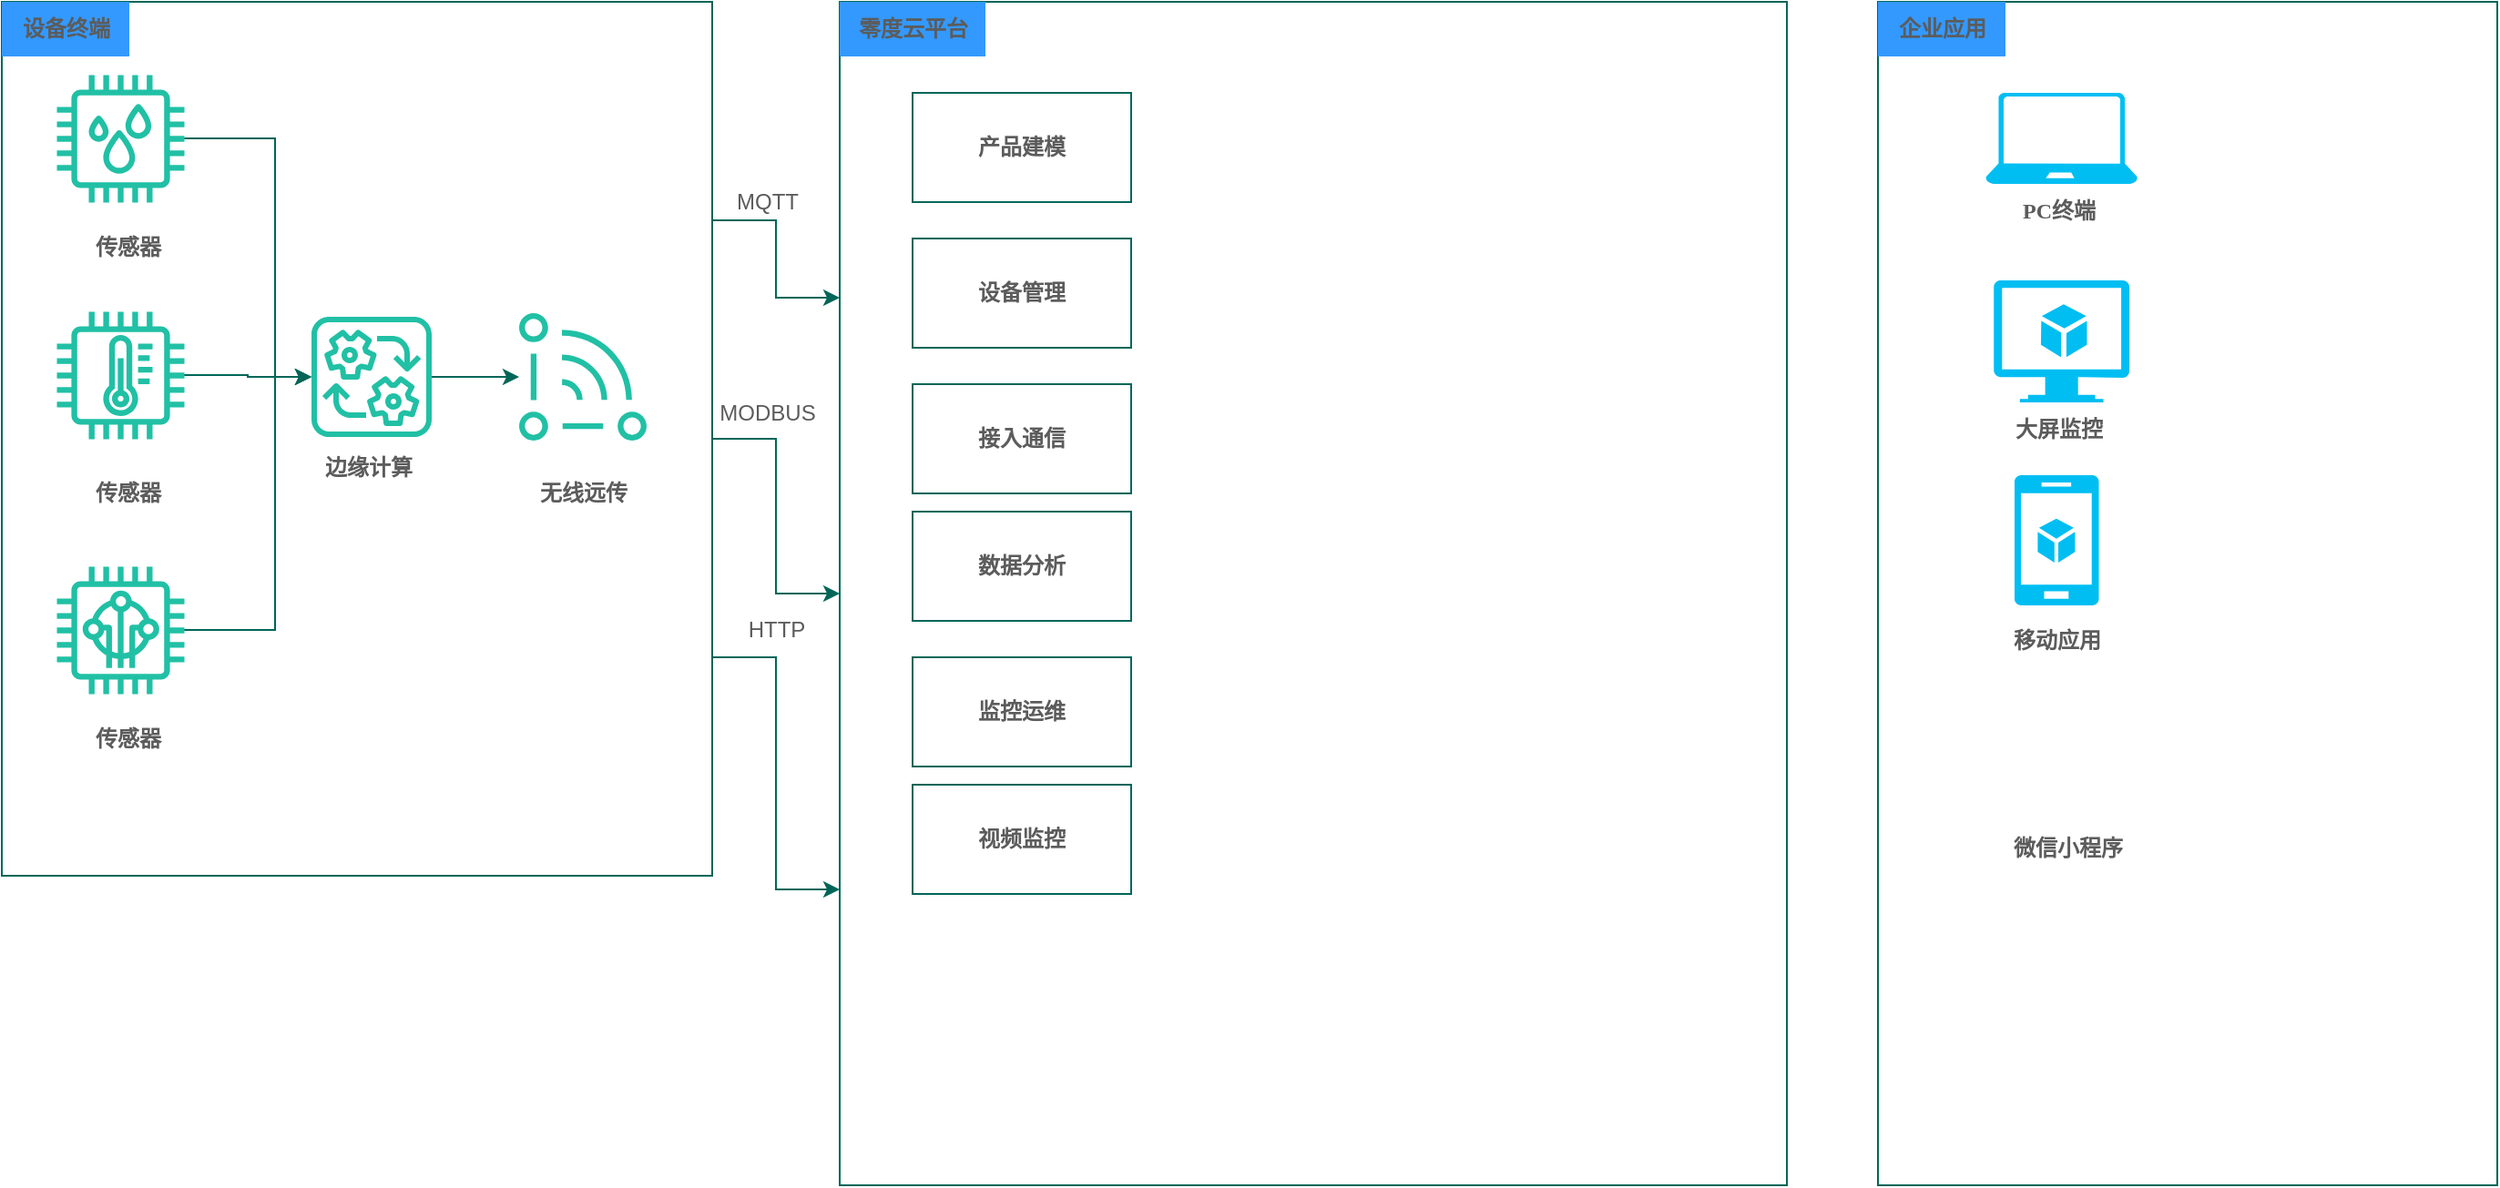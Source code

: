 <mxfile version="20.2.7" type="github">
  <diagram id="eXwY4UNL-JvXnbsKmHx1" name="第 1 页">
    <mxGraphModel dx="1131" dy="635" grid="1" gridSize="10" guides="1" tooltips="1" connect="1" arrows="1" fold="1" page="1" pageScale="1" pageWidth="827" pageHeight="1169" math="0" shadow="0">
      <root>
        <mxCell id="0" />
        <mxCell id="1" parent="0" />
        <mxCell id="tjXEyFFxzJn_yfCBgNNE-80" style="edgeStyle=orthogonalEdgeStyle;rounded=0;orthogonalLoop=1;jettySize=auto;html=1;entryX=0;entryY=0.5;entryDx=0;entryDy=0;fontColor=#5C5C5C;strokeColor=#006658;fillColor=#21C0A5;" edge="1" parent="1" source="tjXEyFFxzJn_yfCBgNNE-59" target="tjXEyFFxzJn_yfCBgNNE-73">
          <mxGeometry relative="1" as="geometry" />
        </mxCell>
        <mxCell id="tjXEyFFxzJn_yfCBgNNE-81" style="edgeStyle=orthogonalEdgeStyle;rounded=0;orthogonalLoop=1;jettySize=auto;html=1;exitX=1;exitY=0.75;exitDx=0;exitDy=0;entryX=0;entryY=0.75;entryDx=0;entryDy=0;fontColor=#5C5C5C;strokeColor=#006658;fillColor=#21C0A5;" edge="1" parent="1" source="tjXEyFFxzJn_yfCBgNNE-59" target="tjXEyFFxzJn_yfCBgNNE-73">
          <mxGeometry relative="1" as="geometry" />
        </mxCell>
        <mxCell id="tjXEyFFxzJn_yfCBgNNE-82" style="edgeStyle=orthogonalEdgeStyle;rounded=0;orthogonalLoop=1;jettySize=auto;html=1;exitX=1;exitY=0.25;exitDx=0;exitDy=0;entryX=0;entryY=0.25;entryDx=0;entryDy=0;fontColor=#5C5C5C;strokeColor=#006658;fillColor=#21C0A5;" edge="1" parent="1" source="tjXEyFFxzJn_yfCBgNNE-59" target="tjXEyFFxzJn_yfCBgNNE-73">
          <mxGeometry relative="1" as="geometry" />
        </mxCell>
        <mxCell id="tjXEyFFxzJn_yfCBgNNE-59" value="" style="rounded=0;whiteSpace=wrap;html=1;fontFamily=Helvetica;fontSize=12;fontColor=#5C5C5C;fillColor=none;labelBorderColor=#A9C4EB;strokeColor=#006658;" vertex="1" parent="1">
          <mxGeometry x="60" y="240" width="390" height="480" as="geometry" />
        </mxCell>
        <mxCell id="tjXEyFFxzJn_yfCBgNNE-68" style="edgeStyle=orthogonalEdgeStyle;rounded=0;orthogonalLoop=1;jettySize=auto;html=1;fontColor=#5C5C5C;strokeColor=#006658;fillColor=#21C0A5;" edge="1" parent="1" source="tjXEyFFxzJn_yfCBgNNE-10" target="tjXEyFFxzJn_yfCBgNNE-65">
          <mxGeometry relative="1" as="geometry">
            <Array as="points">
              <mxPoint x="210" y="315" />
              <mxPoint x="210" y="446" />
            </Array>
          </mxGeometry>
        </mxCell>
        <mxCell id="tjXEyFFxzJn_yfCBgNNE-10" value="" style="sketch=0;outlineConnect=0;fontColor=#5C5C5C;fillColor=#21C0A5;strokeColor=#006658;verticalLabelPosition=bottom;verticalAlign=top;align=center;html=1;fontSize=12;fontStyle=0;aspect=fixed;pointerEvents=1;shape=mxgraph.aws4.iot_thing_humidity_sensor;fillStyle=auto;strokeWidth=0.3;" vertex="1" parent="1">
          <mxGeometry x="90" y="280" width="70" height="70" as="geometry" />
        </mxCell>
        <mxCell id="tjXEyFFxzJn_yfCBgNNE-69" style="edgeStyle=orthogonalEdgeStyle;rounded=0;orthogonalLoop=1;jettySize=auto;html=1;fontColor=#5C5C5C;strokeColor=#006658;fillColor=#21C0A5;" edge="1" parent="1" source="tjXEyFFxzJn_yfCBgNNE-11" target="tjXEyFFxzJn_yfCBgNNE-65">
          <mxGeometry relative="1" as="geometry" />
        </mxCell>
        <mxCell id="tjXEyFFxzJn_yfCBgNNE-11" value="" style="sketch=0;outlineConnect=0;fontColor=#5C5C5C;fillColor=#21C0A5;strokeColor=#006658;verticalLabelPosition=bottom;verticalAlign=top;align=center;html=1;fontSize=12;fontStyle=0;aspect=fixed;pointerEvents=1;shape=mxgraph.aws4.iot_thing_temperature_sensor;strokeWidth=0.3;" vertex="1" parent="1">
          <mxGeometry x="90" y="410" width="70" height="70" as="geometry" />
        </mxCell>
        <mxCell id="tjXEyFFxzJn_yfCBgNNE-70" style="edgeStyle=orthogonalEdgeStyle;rounded=0;orthogonalLoop=1;jettySize=auto;html=1;fontColor=#5C5C5C;strokeColor=#006658;fillColor=#21C0A5;" edge="1" parent="1" source="tjXEyFFxzJn_yfCBgNNE-14" target="tjXEyFFxzJn_yfCBgNNE-65">
          <mxGeometry relative="1" as="geometry">
            <mxPoint x="220" y="450" as="targetPoint" />
            <Array as="points">
              <mxPoint x="210" y="585" />
              <mxPoint x="210" y="446" />
            </Array>
          </mxGeometry>
        </mxCell>
        <mxCell id="tjXEyFFxzJn_yfCBgNNE-14" value="" style="sketch=0;outlineConnect=0;fontColor=#5C5C5C;fillColor=#21C0A5;strokeColor=#006658;verticalLabelPosition=bottom;verticalAlign=top;align=center;html=1;fontSize=12;fontStyle=0;aspect=fixed;pointerEvents=1;shape=mxgraph.aws4.iot_thing_freertos_device;fillStyle=auto;strokeWidth=0.3;" vertex="1" parent="1">
          <mxGeometry x="90" y="550" width="70" height="70" as="geometry" />
        </mxCell>
        <mxCell id="tjXEyFFxzJn_yfCBgNNE-51" value="" style="sketch=0;outlineConnect=0;fontColor=#5C5C5C;fillColor=#21C0A5;strokeColor=none;dashed=0;verticalLabelPosition=bottom;verticalAlign=top;align=center;html=1;fontSize=12;fontStyle=0;aspect=fixed;pointerEvents=1;shape=mxgraph.aws4.iot_sailboat;fontFamily=Helvetica;" vertex="1" parent="1">
          <mxGeometry x="344" y="411" width="70" height="70" as="geometry" />
        </mxCell>
        <mxCell id="tjXEyFFxzJn_yfCBgNNE-60" value="传感器" style="text;html=1;resizable=0;autosize=1;align=center;verticalAlign=middle;points=[];fillColor=none;strokeColor=none;rounded=0;fontFamily=Verdana;fontSize=12;fontColor=#5C5C5C;fontStyle=1" vertex="1" parent="1">
          <mxGeometry x="99" y="360" width="60" height="30" as="geometry" />
        </mxCell>
        <mxCell id="tjXEyFFxzJn_yfCBgNNE-63" value="传感器" style="text;html=1;resizable=0;autosize=1;align=center;verticalAlign=middle;points=[];fillColor=none;strokeColor=none;rounded=0;fontFamily=Verdana;fontSize=12;fontColor=#5C5C5C;fontStyle=1" vertex="1" parent="1">
          <mxGeometry x="99" y="495" width="60" height="30" as="geometry" />
        </mxCell>
        <mxCell id="tjXEyFFxzJn_yfCBgNNE-64" value="传感器" style="text;html=1;resizable=0;autosize=1;align=center;verticalAlign=middle;points=[];fillColor=none;strokeColor=none;rounded=0;fontFamily=Verdana;fontSize=12;fontColor=#5C5C5C;fontStyle=1" vertex="1" parent="1">
          <mxGeometry x="99" y="630" width="60" height="30" as="geometry" />
        </mxCell>
        <mxCell id="tjXEyFFxzJn_yfCBgNNE-71" style="edgeStyle=orthogonalEdgeStyle;rounded=0;orthogonalLoop=1;jettySize=auto;html=1;fontColor=#5C5C5C;strokeColor=#006658;fillColor=#21C0A5;" edge="1" parent="1" source="tjXEyFFxzJn_yfCBgNNE-65" target="tjXEyFFxzJn_yfCBgNNE-51">
          <mxGeometry relative="1" as="geometry" />
        </mxCell>
        <mxCell id="tjXEyFFxzJn_yfCBgNNE-65" value="" style="sketch=0;outlineConnect=0;fontColor=#5C5C5C;fillColor=#21C0A5;strokeColor=none;dashed=0;verticalLabelPosition=bottom;verticalAlign=top;align=center;html=1;fontSize=12;fontStyle=0;aspect=fixed;pointerEvents=1;shape=mxgraph.aws4.iot_greengrass_interprocess_communication;" vertex="1" parent="1">
          <mxGeometry x="230" y="413" width="66" height="66" as="geometry" />
        </mxCell>
        <mxCell id="tjXEyFFxzJn_yfCBgNNE-66" value="边缘计算" style="text;html=1;resizable=0;autosize=1;align=center;verticalAlign=middle;points=[];fillColor=none;strokeColor=none;rounded=0;fontFamily=Verdana;fontSize=12;fontColor=#5C5C5C;fontStyle=1" vertex="1" parent="1">
          <mxGeometry x="226" y="481" width="70" height="30" as="geometry" />
        </mxCell>
        <mxCell id="tjXEyFFxzJn_yfCBgNNE-67" value="无线远传" style="text;html=1;resizable=0;autosize=1;align=center;verticalAlign=middle;points=[];fillColor=none;strokeColor=none;rounded=0;fontFamily=Verdana;fontSize=12;fontColor=#5C5C5C;fontStyle=1" vertex="1" parent="1">
          <mxGeometry x="344" y="495" width="70" height="30" as="geometry" />
        </mxCell>
        <mxCell id="tjXEyFFxzJn_yfCBgNNE-72" value="设备终端" style="text;html=1;resizable=0;autosize=1;align=center;verticalAlign=middle;points=[];fillColor=#3399FF;strokeColor=none;rounded=0;fontFamily=Verdana;fontSize=12;fontColor=#5C5C5C;fontStyle=1" vertex="1" parent="1">
          <mxGeometry x="60" y="240" width="70" height="30" as="geometry" />
        </mxCell>
        <mxCell id="tjXEyFFxzJn_yfCBgNNE-73" value="" style="rounded=0;whiteSpace=wrap;html=1;fontFamily=Helvetica;fontSize=12;fontColor=#5C5C5C;fillColor=none;labelBorderColor=#A9C4EB;strokeColor=#006658;" vertex="1" parent="1">
          <mxGeometry x="520" y="240" width="520" height="650" as="geometry" />
        </mxCell>
        <mxCell id="tjXEyFFxzJn_yfCBgNNE-74" value="零度云平台" style="text;html=1;resizable=0;autosize=1;align=center;verticalAlign=middle;points=[];fillColor=#3399FF;strokeColor=none;rounded=0;fontFamily=Verdana;fontSize=12;fontColor=#5C5C5C;fontStyle=1" vertex="1" parent="1">
          <mxGeometry x="520" y="240" width="80" height="30" as="geometry" />
        </mxCell>
        <mxCell id="tjXEyFFxzJn_yfCBgNNE-83" value="MQTT" style="text;html=1;align=center;verticalAlign=middle;resizable=0;points=[];autosize=1;strokeColor=none;fillColor=none;fontColor=#5C5C5C;" vertex="1" parent="1">
          <mxGeometry x="450" y="335" width="60" height="30" as="geometry" />
        </mxCell>
        <mxCell id="tjXEyFFxzJn_yfCBgNNE-84" value="MODBUS" style="text;html=1;align=center;verticalAlign=middle;resizable=0;points=[];autosize=1;strokeColor=none;fillColor=none;fontColor=#5C5C5C;" vertex="1" parent="1">
          <mxGeometry x="440" y="451" width="80" height="30" as="geometry" />
        </mxCell>
        <mxCell id="tjXEyFFxzJn_yfCBgNNE-85" value="HTTP" style="text;html=1;align=center;verticalAlign=middle;resizable=0;points=[];autosize=1;strokeColor=none;fillColor=none;fontColor=#5C5C5C;" vertex="1" parent="1">
          <mxGeometry x="460" y="570" width="50" height="30" as="geometry" />
        </mxCell>
        <mxCell id="tjXEyFFxzJn_yfCBgNNE-91" value="&lt;b&gt;产品建模&lt;/b&gt;" style="rounded=0;whiteSpace=wrap;html=1;fontColor=#5C5C5C;strokeColor=#006658;fillColor=none;" vertex="1" parent="1">
          <mxGeometry x="560" y="290" width="120" height="60" as="geometry" />
        </mxCell>
        <mxCell id="tjXEyFFxzJn_yfCBgNNE-97" value="&lt;b&gt;视频监控&lt;/b&gt;" style="rounded=0;whiteSpace=wrap;html=1;fontColor=#5C5C5C;strokeColor=#006658;fillColor=none;" vertex="1" parent="1">
          <mxGeometry x="560" y="670" width="120" height="60" as="geometry" />
        </mxCell>
        <mxCell id="tjXEyFFxzJn_yfCBgNNE-98" value="&lt;b&gt;监控运维&lt;/b&gt;" style="rounded=0;whiteSpace=wrap;html=1;fontColor=#5C5C5C;strokeColor=#006658;fillColor=none;" vertex="1" parent="1">
          <mxGeometry x="560" y="600" width="120" height="60" as="geometry" />
        </mxCell>
        <mxCell id="tjXEyFFxzJn_yfCBgNNE-99" value="&lt;b&gt;接入通信&lt;/b&gt;" style="rounded=0;whiteSpace=wrap;html=1;fontColor=#5C5C5C;strokeColor=#006658;fillColor=none;" vertex="1" parent="1">
          <mxGeometry x="560" y="450" width="120" height="60" as="geometry" />
        </mxCell>
        <mxCell id="tjXEyFFxzJn_yfCBgNNE-101" value="" style="rounded=0;whiteSpace=wrap;html=1;fontFamily=Helvetica;fontSize=12;fontColor=#5C5C5C;fillColor=none;labelBorderColor=#A9C4EB;strokeColor=#006658;" vertex="1" parent="1">
          <mxGeometry x="1090" y="240" width="340" height="650" as="geometry" />
        </mxCell>
        <mxCell id="tjXEyFFxzJn_yfCBgNNE-100" value="&lt;b&gt;设备管理&lt;/b&gt;" style="rounded=0;whiteSpace=wrap;html=1;fontColor=#5C5C5C;strokeColor=#006658;fillColor=none;" vertex="1" parent="1">
          <mxGeometry x="560" y="370" width="120" height="60" as="geometry" />
        </mxCell>
        <mxCell id="tjXEyFFxzJn_yfCBgNNE-102" value="企业应用" style="text;html=1;resizable=0;autosize=1;align=center;verticalAlign=middle;points=[];fillColor=#3399FF;strokeColor=none;rounded=0;fontFamily=Verdana;fontSize=12;fontColor=#5C5C5C;fontStyle=1" vertex="1" parent="1">
          <mxGeometry x="1090" y="240" width="70" height="30" as="geometry" />
        </mxCell>
        <mxCell id="tjXEyFFxzJn_yfCBgNNE-103" value="&lt;b&gt;数据分析&lt;/b&gt;" style="rounded=0;whiteSpace=wrap;html=1;fontColor=#5C5C5C;strokeColor=#006658;fillColor=none;" vertex="1" parent="1">
          <mxGeometry x="560" y="520" width="120" height="60" as="geometry" />
        </mxCell>
        <mxCell id="tjXEyFFxzJn_yfCBgNNE-106" value="" style="shape=image;html=1;verticalAlign=top;verticalLabelPosition=bottom;labelBackgroundColor=#ffffff;imageAspect=0;aspect=fixed;image=https://cdn1.iconfinder.com/data/icons/rounded-social-media/512/wechat-128.png;fontColor=#5C5C5C;strokeColor=#006658;fillColor=#21C0A5;" vertex="1" parent="1">
          <mxGeometry x="1165.12" y="632" width="58" height="58" as="geometry" />
        </mxCell>
        <mxCell id="tjXEyFFxzJn_yfCBgNNE-107" value="微信小程序" style="text;html=1;resizable=0;autosize=1;align=center;verticalAlign=middle;points=[];fillColor=none;strokeColor=none;rounded=0;fontFamily=Verdana;fontSize=12;fontColor=#5C5C5C;fontStyle=1" vertex="1" parent="1">
          <mxGeometry x="1153.61" y="690" width="80" height="30" as="geometry" />
        </mxCell>
        <mxCell id="tjXEyFFxzJn_yfCBgNNE-109" value="移动应用" style="text;html=1;resizable=0;autosize=1;align=center;verticalAlign=middle;points=[];fillColor=none;strokeColor=none;rounded=0;fontFamily=Verdana;fontSize=12;fontColor=#5C5C5C;fontStyle=1" vertex="1" parent="1">
          <mxGeometry x="1153.12" y="576" width="70" height="30" as="geometry" />
        </mxCell>
        <mxCell id="tjXEyFFxzJn_yfCBgNNE-113" value="" style="verticalLabelPosition=bottom;html=1;verticalAlign=top;align=center;strokeColor=none;fillColor=#00BEF2;shape=mxgraph.azure.virtual_machine_feature;pointerEvents=1;fontColor=#5C5C5C;" vertex="1" parent="1">
          <mxGeometry x="1153.61" y="393" width="74.44" height="67" as="geometry" />
        </mxCell>
        <mxCell id="tjXEyFFxzJn_yfCBgNNE-114" value="" style="verticalLabelPosition=bottom;html=1;verticalAlign=top;align=center;strokeColor=none;fillColor=#00BEF2;shape=mxgraph.azure.mobile_services;pointerEvents=1;fontColor=#5C5C5C;" vertex="1" parent="1">
          <mxGeometry x="1164.89" y="500" width="46.46" height="71.48" as="geometry" />
        </mxCell>
        <mxCell id="tjXEyFFxzJn_yfCBgNNE-115" value="" style="verticalLabelPosition=bottom;html=1;verticalAlign=top;align=center;strokeColor=none;fillColor=#00BEF2;shape=mxgraph.azure.laptop;pointerEvents=1;fontColor=#5C5C5C;" vertex="1" parent="1">
          <mxGeometry x="1149.17" y="290" width="83.33" height="50" as="geometry" />
        </mxCell>
        <mxCell id="tjXEyFFxzJn_yfCBgNNE-116" value="PC终端" style="text;html=1;resizable=0;autosize=1;align=center;verticalAlign=middle;points=[];fillColor=none;strokeColor=none;rounded=0;fontFamily=Verdana;fontSize=12;fontColor=#5C5C5C;fontStyle=1" vertex="1" parent="1">
          <mxGeometry x="1159.17" y="340" width="60" height="30" as="geometry" />
        </mxCell>
        <mxCell id="tjXEyFFxzJn_yfCBgNNE-117" value="大屏监控" style="text;html=1;resizable=0;autosize=1;align=center;verticalAlign=middle;points=[];fillColor=none;strokeColor=none;rounded=0;fontFamily=Verdana;fontSize=12;fontColor=#5C5C5C;fontStyle=1" vertex="1" parent="1">
          <mxGeometry x="1153.61" y="460" width="70" height="30" as="geometry" />
        </mxCell>
      </root>
    </mxGraphModel>
  </diagram>
</mxfile>

